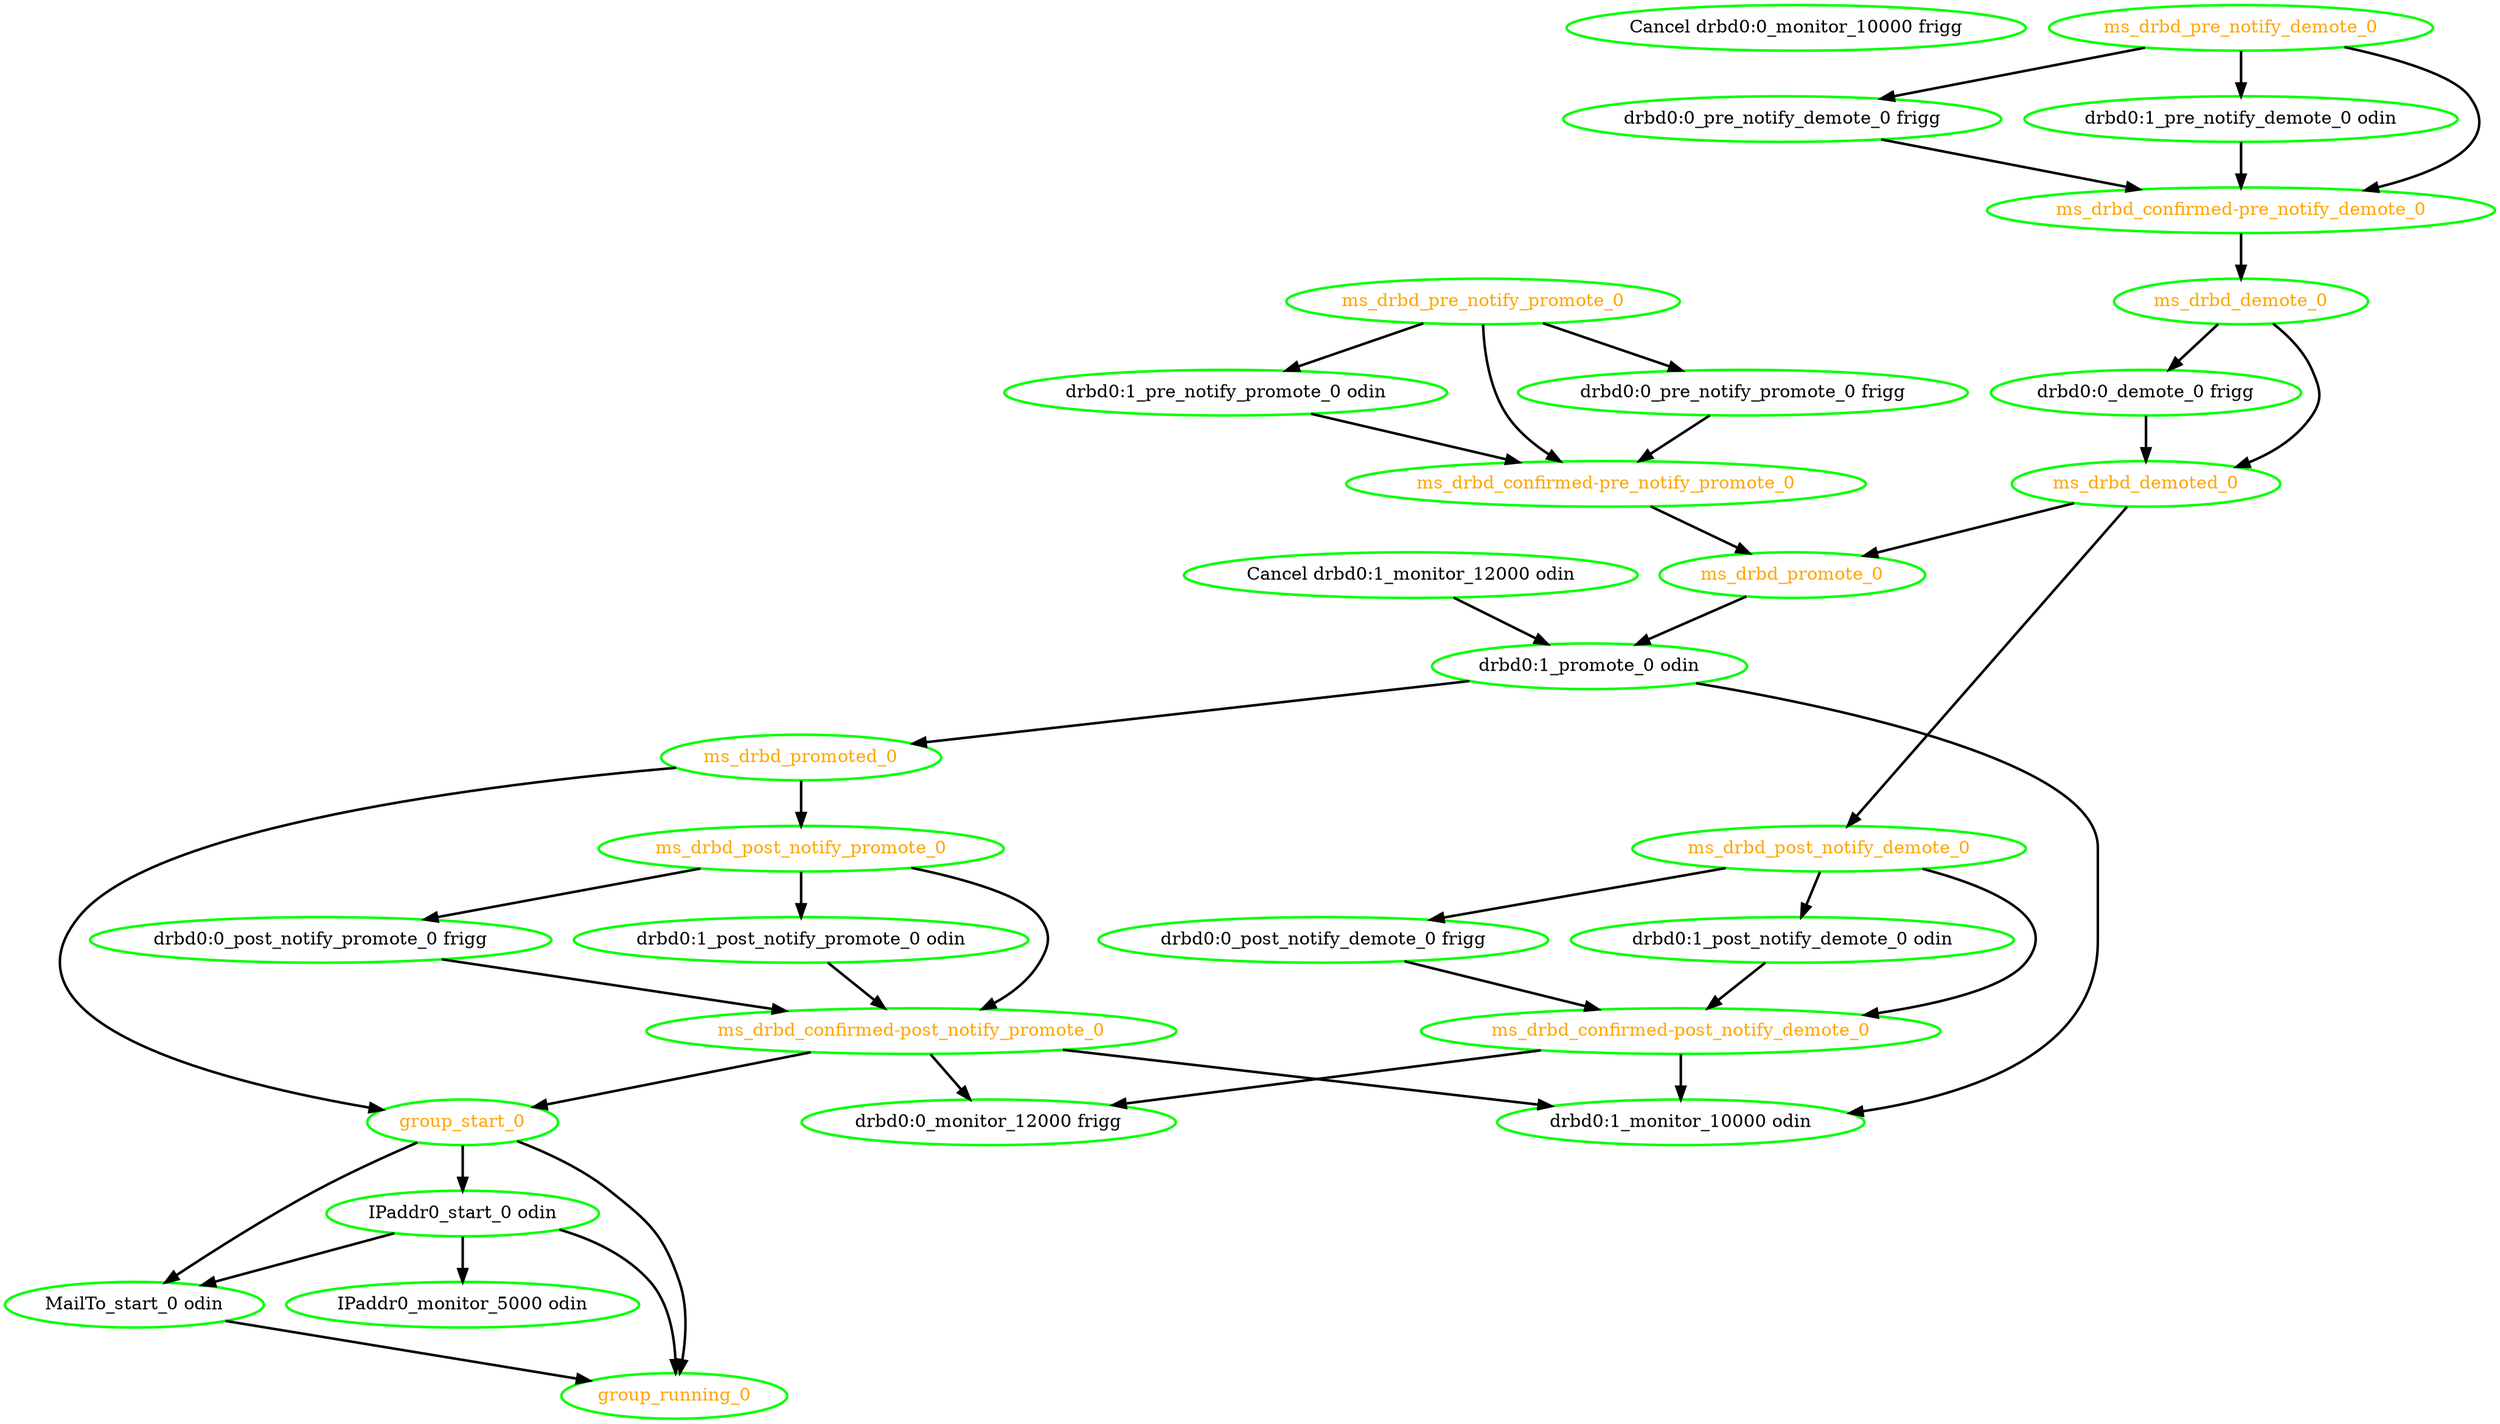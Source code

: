 digraph "g" {
"Cancel drbd0:0_monitor_10000 frigg" [ style=bold color="green" fontcolor="black"  ]
"Cancel drbd0:1_monitor_12000 odin" -> "drbd0:1_promote_0 odin" [ style = bold]
"Cancel drbd0:1_monitor_12000 odin" [ style=bold color="green" fontcolor="black"  ]
"IPaddr0_monitor_5000 odin" [ style=bold color="green" fontcolor="black"  ]
"IPaddr0_start_0 odin" -> "IPaddr0_monitor_5000 odin" [ style = bold]
"IPaddr0_start_0 odin" -> "MailTo_start_0 odin" [ style = bold]
"IPaddr0_start_0 odin" -> "group_running_0" [ style = bold]
"IPaddr0_start_0 odin" [ style=bold color="green" fontcolor="black"  ]
"MailTo_start_0 odin" -> "group_running_0" [ style = bold]
"MailTo_start_0 odin" [ style=bold color="green" fontcolor="black"  ]
"drbd0:0_demote_0 frigg" -> "ms_drbd_demoted_0" [ style = bold]
"drbd0:0_demote_0 frigg" [ style=bold color="green" fontcolor="black"  ]
"drbd0:0_monitor_12000 frigg" [ style=bold color="green" fontcolor="black"  ]
"drbd0:0_post_notify_demote_0 frigg" -> "ms_drbd_confirmed-post_notify_demote_0" [ style = bold]
"drbd0:0_post_notify_demote_0 frigg" [ style=bold color="green" fontcolor="black"  ]
"drbd0:0_post_notify_promote_0 frigg" -> "ms_drbd_confirmed-post_notify_promote_0" [ style = bold]
"drbd0:0_post_notify_promote_0 frigg" [ style=bold color="green" fontcolor="black"  ]
"drbd0:0_pre_notify_demote_0 frigg" -> "ms_drbd_confirmed-pre_notify_demote_0" [ style = bold]
"drbd0:0_pre_notify_demote_0 frigg" [ style=bold color="green" fontcolor="black"  ]
"drbd0:0_pre_notify_promote_0 frigg" -> "ms_drbd_confirmed-pre_notify_promote_0" [ style = bold]
"drbd0:0_pre_notify_promote_0 frigg" [ style=bold color="green" fontcolor="black"  ]
"drbd0:1_monitor_10000 odin" [ style=bold color="green" fontcolor="black"  ]
"drbd0:1_post_notify_demote_0 odin" -> "ms_drbd_confirmed-post_notify_demote_0" [ style = bold]
"drbd0:1_post_notify_demote_0 odin" [ style=bold color="green" fontcolor="black"  ]
"drbd0:1_post_notify_promote_0 odin" -> "ms_drbd_confirmed-post_notify_promote_0" [ style = bold]
"drbd0:1_post_notify_promote_0 odin" [ style=bold color="green" fontcolor="black"  ]
"drbd0:1_pre_notify_demote_0 odin" -> "ms_drbd_confirmed-pre_notify_demote_0" [ style = bold]
"drbd0:1_pre_notify_demote_0 odin" [ style=bold color="green" fontcolor="black"  ]
"drbd0:1_pre_notify_promote_0 odin" -> "ms_drbd_confirmed-pre_notify_promote_0" [ style = bold]
"drbd0:1_pre_notify_promote_0 odin" [ style=bold color="green" fontcolor="black"  ]
"drbd0:1_promote_0 odin" -> "drbd0:1_monitor_10000 odin" [ style = bold]
"drbd0:1_promote_0 odin" -> "ms_drbd_promoted_0" [ style = bold]
"drbd0:1_promote_0 odin" [ style=bold color="green" fontcolor="black"  ]
"group_running_0" [ style=bold color="green" fontcolor="orange"  ]
"group_start_0" -> "IPaddr0_start_0 odin" [ style = bold]
"group_start_0" -> "MailTo_start_0 odin" [ style = bold]
"group_start_0" -> "group_running_0" [ style = bold]
"group_start_0" [ style=bold color="green" fontcolor="orange"  ]
"ms_drbd_confirmed-post_notify_demote_0" -> "drbd0:0_monitor_12000 frigg" [ style = bold]
"ms_drbd_confirmed-post_notify_demote_0" -> "drbd0:1_monitor_10000 odin" [ style = bold]
"ms_drbd_confirmed-post_notify_demote_0" [ style=bold color="green" fontcolor="orange"  ]
"ms_drbd_confirmed-post_notify_promote_0" -> "drbd0:0_monitor_12000 frigg" [ style = bold]
"ms_drbd_confirmed-post_notify_promote_0" -> "drbd0:1_monitor_10000 odin" [ style = bold]
"ms_drbd_confirmed-post_notify_promote_0" -> "group_start_0" [ style = bold]
"ms_drbd_confirmed-post_notify_promote_0" [ style=bold color="green" fontcolor="orange"  ]
"ms_drbd_confirmed-pre_notify_demote_0" -> "ms_drbd_demote_0" [ style = bold]
"ms_drbd_confirmed-pre_notify_demote_0" [ style=bold color="green" fontcolor="orange"  ]
"ms_drbd_confirmed-pre_notify_promote_0" -> "ms_drbd_promote_0" [ style = bold]
"ms_drbd_confirmed-pre_notify_promote_0" [ style=bold color="green" fontcolor="orange"  ]
"ms_drbd_demote_0" -> "drbd0:0_demote_0 frigg" [ style = bold]
"ms_drbd_demote_0" -> "ms_drbd_demoted_0" [ style = bold]
"ms_drbd_demote_0" [ style=bold color="green" fontcolor="orange"  ]
"ms_drbd_demoted_0" -> "ms_drbd_post_notify_demote_0" [ style = bold]
"ms_drbd_demoted_0" -> "ms_drbd_promote_0" [ style = bold]
"ms_drbd_demoted_0" [ style=bold color="green" fontcolor="orange"  ]
"ms_drbd_post_notify_demote_0" -> "drbd0:0_post_notify_demote_0 frigg" [ style = bold]
"ms_drbd_post_notify_demote_0" -> "drbd0:1_post_notify_demote_0 odin" [ style = bold]
"ms_drbd_post_notify_demote_0" -> "ms_drbd_confirmed-post_notify_demote_0" [ style = bold]
"ms_drbd_post_notify_demote_0" [ style=bold color="green" fontcolor="orange"  ]
"ms_drbd_post_notify_promote_0" -> "drbd0:0_post_notify_promote_0 frigg" [ style = bold]
"ms_drbd_post_notify_promote_0" -> "drbd0:1_post_notify_promote_0 odin" [ style = bold]
"ms_drbd_post_notify_promote_0" -> "ms_drbd_confirmed-post_notify_promote_0" [ style = bold]
"ms_drbd_post_notify_promote_0" [ style=bold color="green" fontcolor="orange"  ]
"ms_drbd_pre_notify_demote_0" -> "drbd0:0_pre_notify_demote_0 frigg" [ style = bold]
"ms_drbd_pre_notify_demote_0" -> "drbd0:1_pre_notify_demote_0 odin" [ style = bold]
"ms_drbd_pre_notify_demote_0" -> "ms_drbd_confirmed-pre_notify_demote_0" [ style = bold]
"ms_drbd_pre_notify_demote_0" [ style=bold color="green" fontcolor="orange"  ]
"ms_drbd_pre_notify_promote_0" -> "drbd0:0_pre_notify_promote_0 frigg" [ style = bold]
"ms_drbd_pre_notify_promote_0" -> "drbd0:1_pre_notify_promote_0 odin" [ style = bold]
"ms_drbd_pre_notify_promote_0" -> "ms_drbd_confirmed-pre_notify_promote_0" [ style = bold]
"ms_drbd_pre_notify_promote_0" [ style=bold color="green" fontcolor="orange"  ]
"ms_drbd_promote_0" -> "drbd0:1_promote_0 odin" [ style = bold]
"ms_drbd_promote_0" [ style=bold color="green" fontcolor="orange"  ]
"ms_drbd_promoted_0" -> "group_start_0" [ style = bold]
"ms_drbd_promoted_0" -> "ms_drbd_post_notify_promote_0" [ style = bold]
"ms_drbd_promoted_0" [ style=bold color="green" fontcolor="orange"  ]
}
